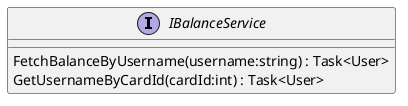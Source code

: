 @startuml
interface IBalanceService {
    FetchBalanceByUsername(username:string) : Task<User>
    GetUsernameByCardId(cardId:int) : Task<User>
}
@enduml

